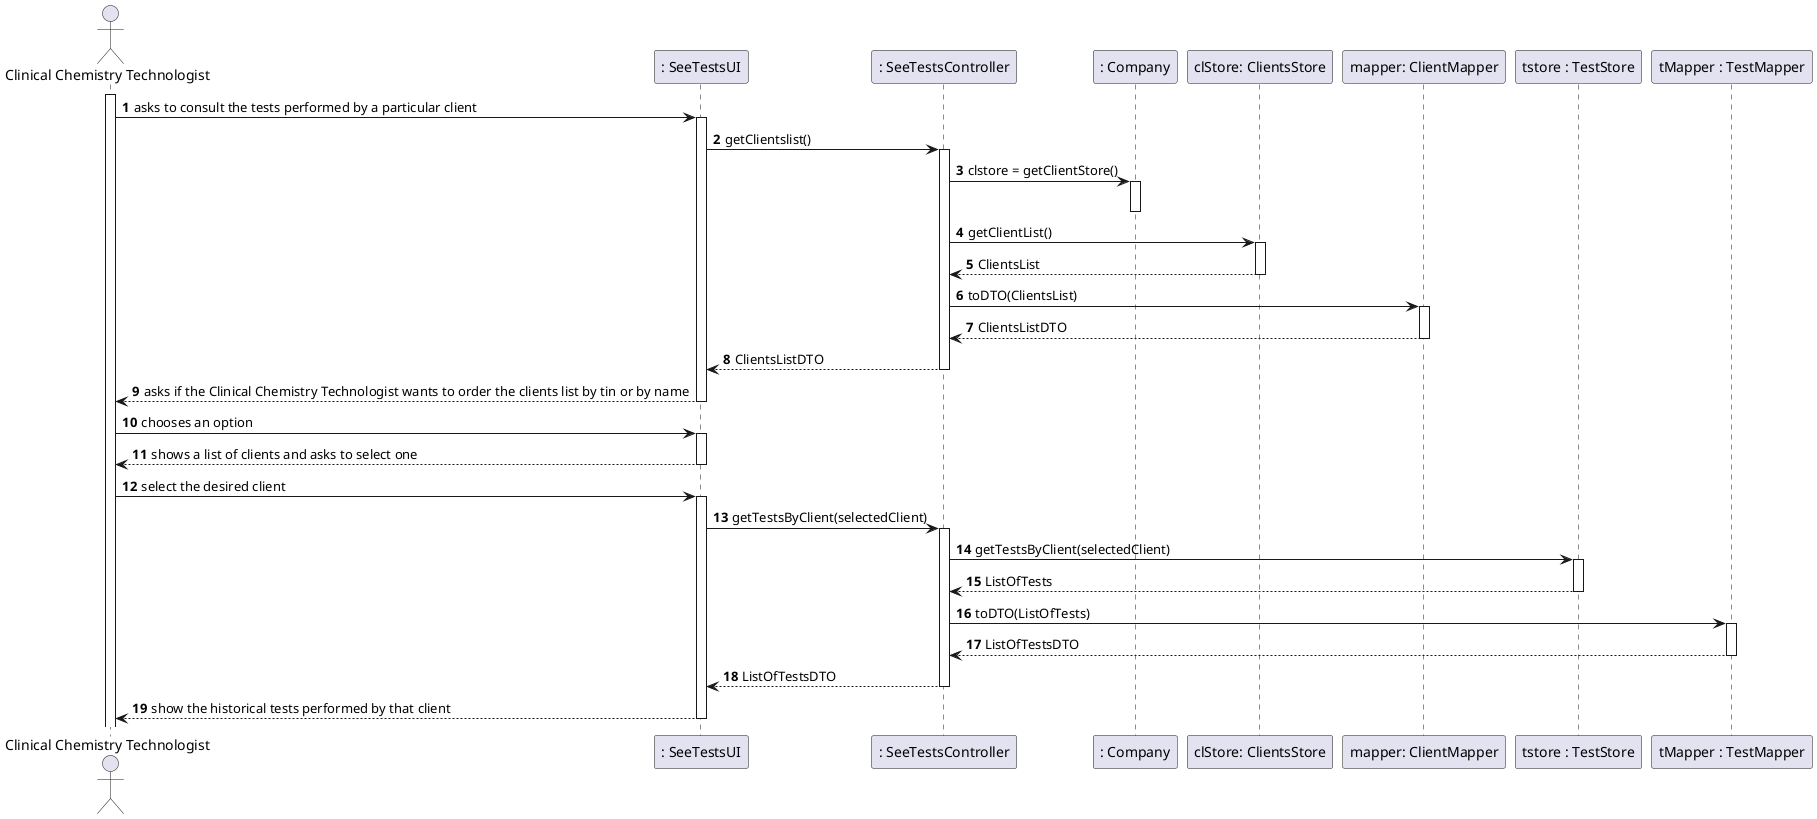 @startuml
'https://plantuml.com/sequence-diagram

autonumber
actor "Clinical Chemistry Technologist" as CCT

participant ": SeeTestsUI" as UI
participant ": SeeTestsController" as CTRL
participant ": Company" as Comp
participant "clStore: ClientsStore" as CStore
participant "mapper: ClientMapper" as ClMapper
participant "tstore : TestStore" as tStore
participant "tMapper : TestMapper" as TMapper

activate CCT

CCT -> UI : asks to consult the tests performed by a particular client
activate UI
UI -> CTRL : getClientslist()
activate CTRL
CTRL -> Comp : clstore = getClientStore()
activate Comp
deactivate Comp
CTRL -> CStore : getClientList()
activate CStore
CStore --> CTRL : ClientsList
deactivate CStore
CTRL -> ClMapper : toDTO(ClientsList)
activate ClMapper
ClMapper --> CTRL : ClientsListDTO
deactivate ClMapper
CTRL --> UI : ClientsListDTO
deactivate CTRL
UI --> CCT : asks if the Clinical Chemistry Technologist wants to order the clients list by tin or by name
deactivate UI

CCT -> UI : chooses an option
activate UI
UI --> CCT : shows a list of clients and asks to select one
deactivate UI

CCT -> UI : select the desired client
activate UI
UI -> CTRL : getTestsByClient(selectedClient)
activate CTRL
CTRL -> tStore : getTestsByClient(selectedClient)
activate tStore
tStore --> CTRL : ListOfTests
deactivate tStore
CTRL -> TMapper : toDTO(ListOfTests)
activate TMapper
TMapper --> CTRL : ListOfTestsDTO
deactivate TMapper
CTRL --> UI :ListOfTestsDTO
deactivate CTRL
UI --> CCT : show the historical tests performed by that client
deactivate UI




@enduml